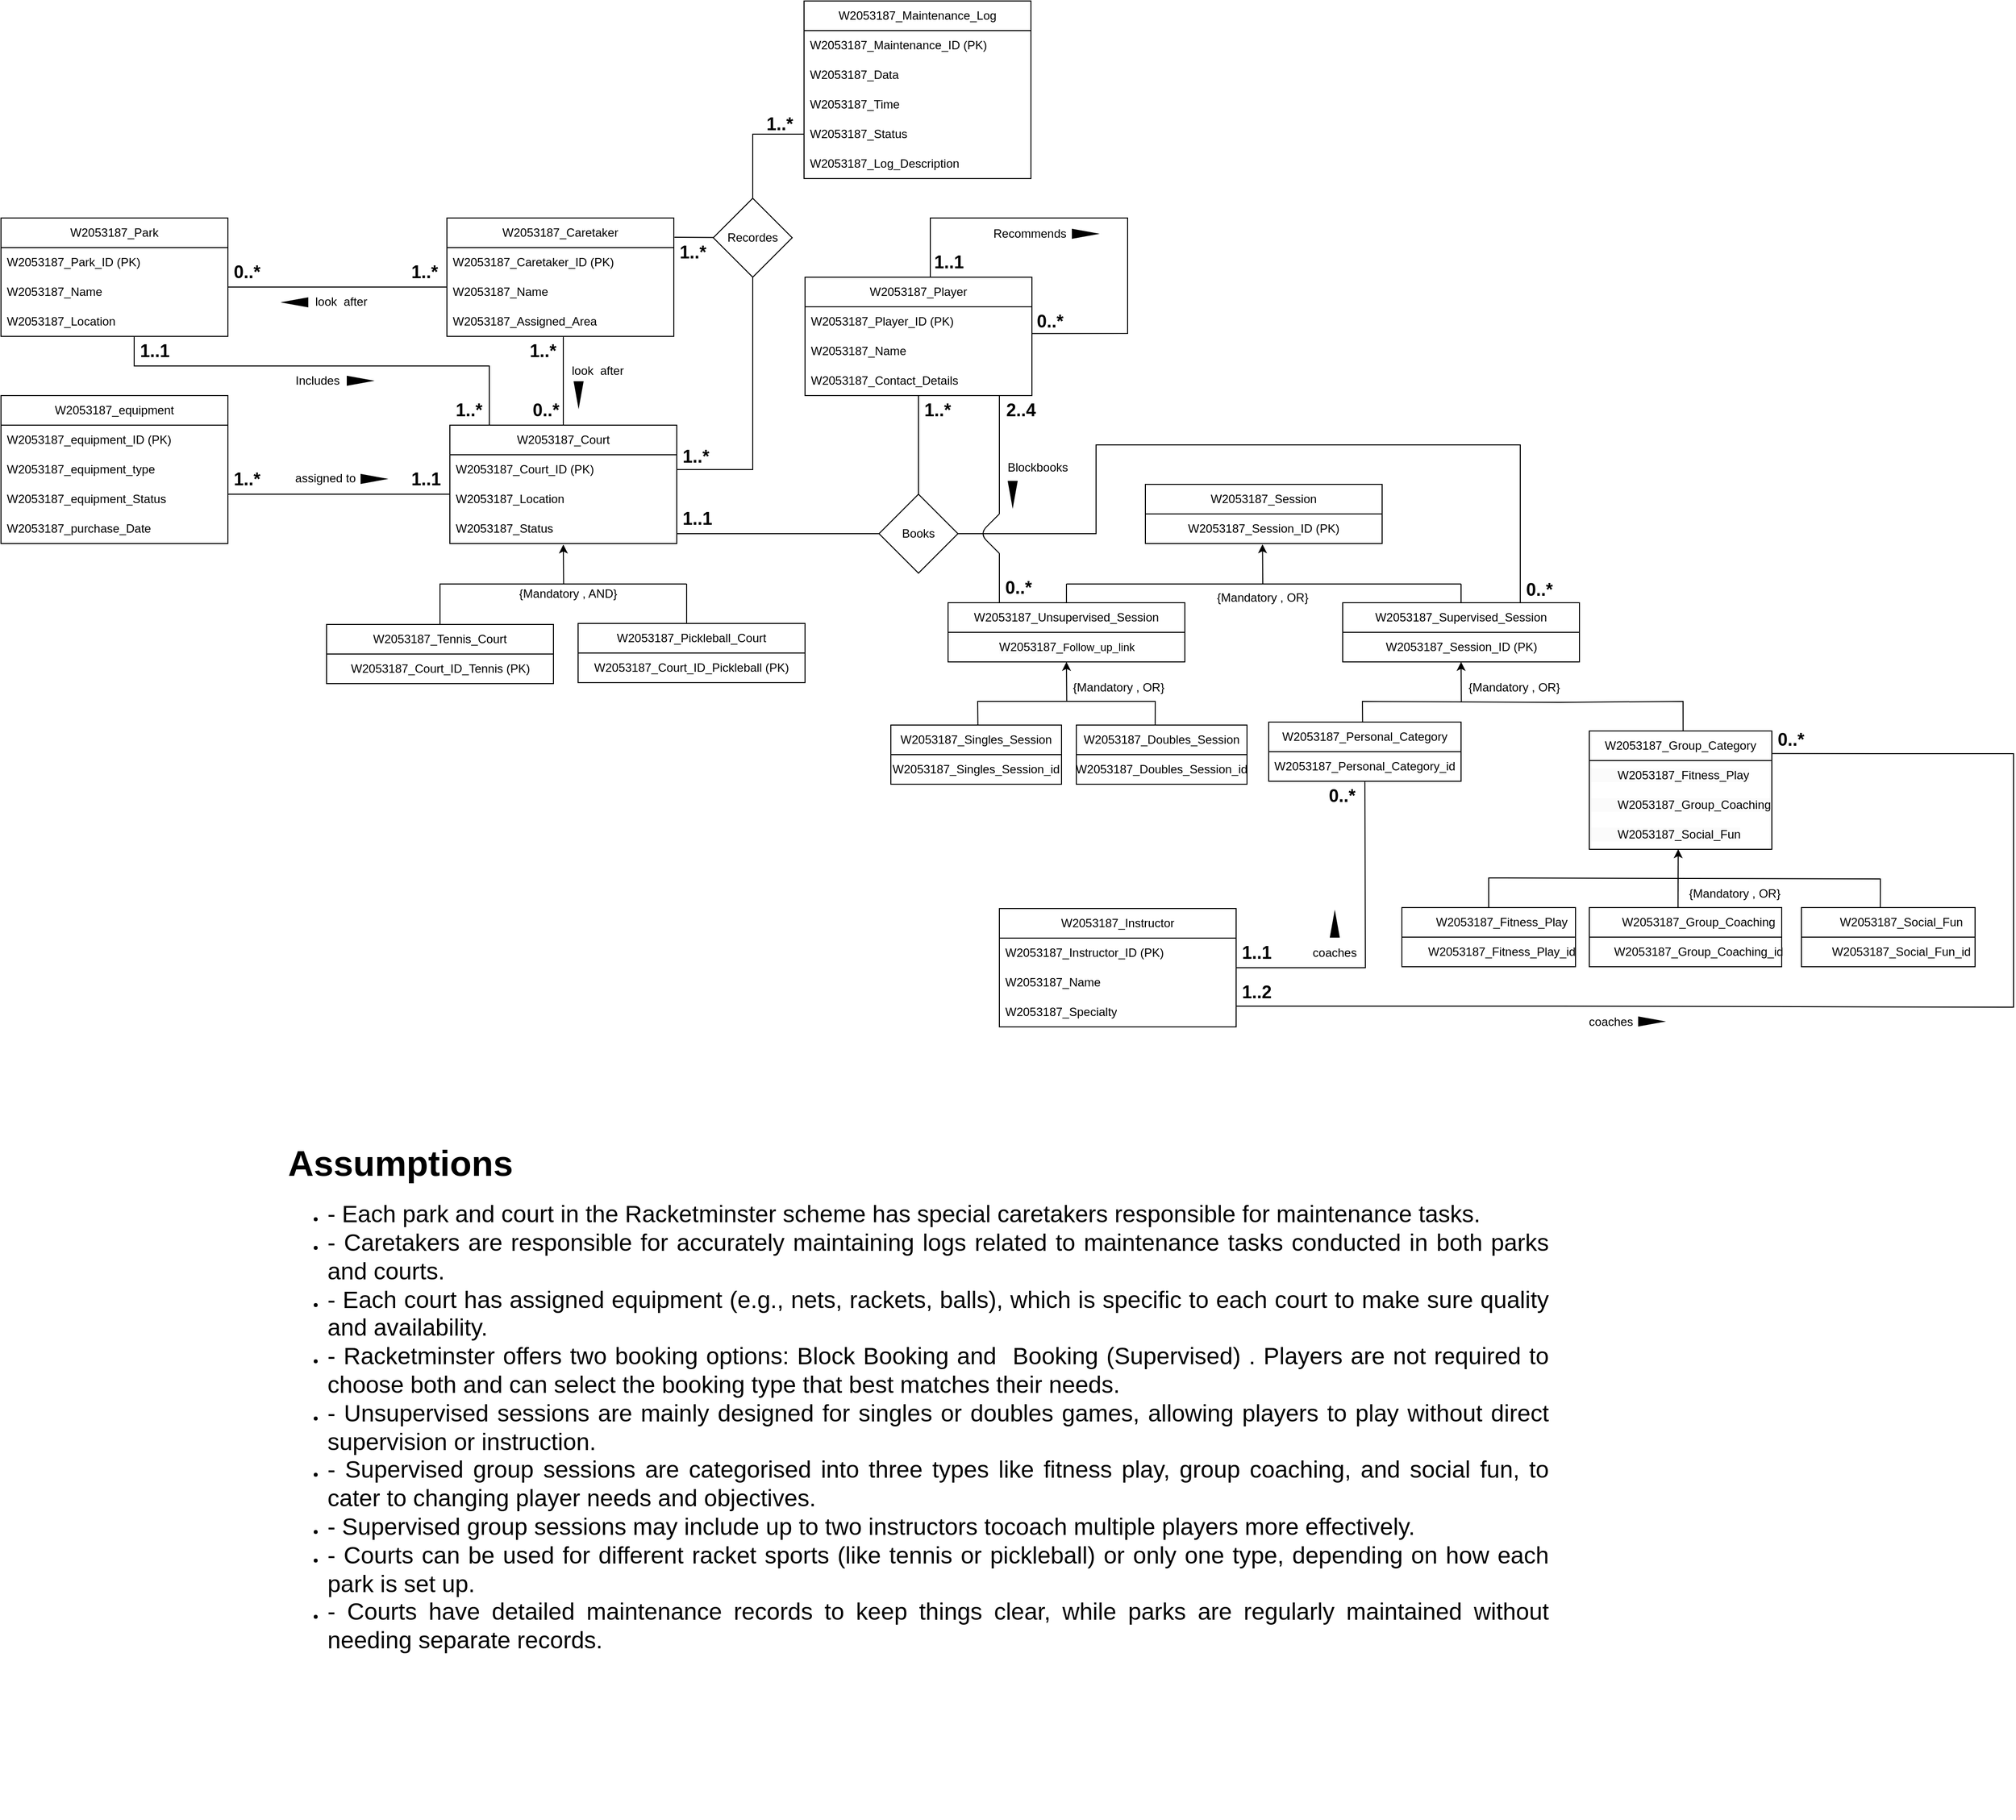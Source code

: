 <mxfile version="24.8.3">
  <diagram name="Page-1" id="_AqIk849A-7JuCAGYJIs">
    <mxGraphModel dx="1250" dy="1114" grid="1" gridSize="10" guides="1" tooltips="1" connect="1" arrows="1" fold="1" page="1" pageScale="1" pageWidth="850" pageHeight="1100" math="0" shadow="0">
      <root>
        <mxCell id="0" />
        <mxCell id="1" parent="0" />
        <mxCell id="FXMqaDl6zVYJmUiDCpna-1" value="W2053187_Session" style="swimlane;fontStyle=0;childLayout=stackLayout;horizontal=1;startSize=30;horizontalStack=0;resizeParent=1;resizeParentMax=0;resizeLast=0;collapsible=1;marginBottom=0;whiteSpace=wrap;html=1;" parent="1" vertex="1">
          <mxGeometry x="2265" y="610" width="240" height="60" as="geometry" />
        </mxCell>
        <mxCell id="FXMqaDl6zVYJmUiDCpna-2" value="W2053187_Session_ID (PK)" style="text;strokeColor=none;fillColor=none;align=center;verticalAlign=middle;spacingLeft=4;spacingRight=4;overflow=hidden;points=[[0,0.5],[1,0.5]];portConstraint=eastwest;rotatable=0;whiteSpace=wrap;html=1;" parent="FXMqaDl6zVYJmUiDCpna-1" vertex="1">
          <mxGeometry y="30" width="240" height="30" as="geometry" />
        </mxCell>
        <mxCell id="FXMqaDl6zVYJmUiDCpna-3" value="W2053187_Unsupervised_Session" style="swimlane;fontStyle=0;childLayout=stackLayout;horizontal=1;startSize=30;horizontalStack=0;resizeParent=1;resizeParentMax=0;resizeLast=0;collapsible=1;marginBottom=0;whiteSpace=wrap;html=1;" parent="1" vertex="1">
          <mxGeometry x="2065" y="730" width="240" height="60" as="geometry" />
        </mxCell>
        <mxCell id="FXMqaDl6zVYJmUiDCpna-4" value="&lt;span style=&quot;font-size: 12px; text-wrap-mode: wrap; background-color: rgb(251, 251, 251);&quot;&gt;W2053187_&lt;/span&gt;Follow_up_link" style="text;html=1;align=center;verticalAlign=middle;resizable=0;points=[];autosize=1;strokeColor=none;fillColor=none;fontFamily=Helvetica;fontSize=11;fontColor=default;labelBackgroundColor=default;" parent="FXMqaDl6zVYJmUiDCpna-3" vertex="1">
          <mxGeometry y="30" width="240" height="30" as="geometry" />
        </mxCell>
        <mxCell id="FXMqaDl6zVYJmUiDCpna-5" value="W2053187_Supervised_Session" style="swimlane;fontStyle=0;childLayout=stackLayout;horizontal=1;startSize=30;horizontalStack=0;resizeParent=1;resizeParentMax=0;resizeLast=0;collapsible=1;marginBottom=0;whiteSpace=wrap;html=1;" parent="1" vertex="1">
          <mxGeometry x="2465" y="730" width="240" height="60" as="geometry" />
        </mxCell>
        <mxCell id="FXMqaDl6zVYJmUiDCpna-6" value="&lt;span style=&quot;text-wrap-mode: wrap;&quot;&gt;W2053187_Session_ID (PK)&lt;/span&gt;" style="text;html=1;align=center;verticalAlign=middle;resizable=0;points=[];autosize=1;strokeColor=none;fillColor=none;" parent="FXMqaDl6zVYJmUiDCpna-5" vertex="1">
          <mxGeometry y="30" width="240" height="30" as="geometry" />
        </mxCell>
        <mxCell id="FXMqaDl6zVYJmUiDCpna-7" value="W2053187_Singles_Session" style="swimlane;fontStyle=0;childLayout=stackLayout;horizontal=1;startSize=30;horizontalStack=0;resizeParent=1;resizeParentMax=0;resizeLast=0;collapsible=1;marginBottom=0;whiteSpace=wrap;html=1;" parent="1" vertex="1">
          <mxGeometry x="2007" y="854" width="173" height="60" as="geometry" />
        </mxCell>
        <mxCell id="8P291sAO1VQeETlHJY7K-2" value="W2053187_Singles_Session_id" style="text;html=1;align=center;verticalAlign=middle;whiteSpace=wrap;rounded=0;" vertex="1" parent="FXMqaDl6zVYJmUiDCpna-7">
          <mxGeometry y="30" width="173" height="30" as="geometry" />
        </mxCell>
        <mxCell id="FXMqaDl6zVYJmUiDCpna-8" value="W2053187_Personal_Category" style="swimlane;fontStyle=0;childLayout=stackLayout;horizontal=1;startSize=30;horizontalStack=0;resizeParent=1;resizeParentMax=0;resizeLast=0;collapsible=1;marginBottom=0;whiteSpace=wrap;html=1;" parent="1" vertex="1">
          <mxGeometry x="2390" y="851" width="195" height="60" as="geometry" />
        </mxCell>
        <mxCell id="8P291sAO1VQeETlHJY7K-4" value="W2053187_Personal_Category_id" style="text;html=1;align=center;verticalAlign=middle;whiteSpace=wrap;rounded=0;" vertex="1" parent="FXMqaDl6zVYJmUiDCpna-8">
          <mxGeometry y="30" width="195" height="30" as="geometry" />
        </mxCell>
        <mxCell id="FXMqaDl6zVYJmUiDCpna-9" value="W2053187_Group_Category" style="swimlane;fontStyle=0;childLayout=stackLayout;horizontal=1;startSize=30;horizontalStack=0;resizeParent=1;resizeParentMax=0;resizeLast=0;collapsible=1;marginBottom=0;whiteSpace=wrap;html=1;" parent="1" vertex="1">
          <mxGeometry x="2715" y="860" width="185" height="120" as="geometry" />
        </mxCell>
        <mxCell id="FXMqaDl6zVYJmUiDCpna-10" value="&lt;span style=&quot;font-size: 12px; background-color: rgb(251, 251, 251);&quot;&gt;&lt;span style=&quot;white-space: pre;&quot;&gt;&#x9;&lt;/span&gt;W2053187_Fitness_Play&lt;/span&gt;" style="text;html=1;align=left;verticalAlign=middle;whiteSpace=wrap;rounded=0;fontFamily=Helvetica;fontSize=11;fontColor=default;labelBackgroundColor=default;" parent="FXMqaDl6zVYJmUiDCpna-9" vertex="1">
          <mxGeometry y="30" width="185" height="30" as="geometry" />
        </mxCell>
        <mxCell id="FXMqaDl6zVYJmUiDCpna-11" value="&lt;span style=&quot;font-size: 12px; background-color: rgb(251, 251, 251);&quot;&gt;&lt;span style=&quot;white-space: pre;&quot;&gt;&#x9;&lt;/span&gt;W2053187_Group_Coaching&lt;/span&gt;" style="text;html=1;align=left;verticalAlign=middle;whiteSpace=wrap;rounded=0;fontFamily=Helvetica;fontSize=11;fontColor=default;labelBackgroundColor=default;" parent="FXMqaDl6zVYJmUiDCpna-9" vertex="1">
          <mxGeometry y="60" width="185" height="30" as="geometry" />
        </mxCell>
        <mxCell id="FXMqaDl6zVYJmUiDCpna-12" value="&lt;span style=&quot;font-size: 12px; background-color: rgb(251, 251, 251);&quot;&gt;&lt;span style=&quot;white-space: pre;&quot;&gt;&#x9;&lt;/span&gt;W2053187_Social_Fun&lt;/span&gt;" style="text;html=1;align=left;verticalAlign=middle;whiteSpace=wrap;rounded=0;fontFamily=Helvetica;fontSize=11;fontColor=default;labelBackgroundColor=default;" parent="FXMqaDl6zVYJmUiDCpna-9" vertex="1">
          <mxGeometry y="90" width="185" height="30" as="geometry" />
        </mxCell>
        <mxCell id="FXMqaDl6zVYJmUiDCpna-13" value="" style="endArrow=classic;html=1;rounded=0;entryX=0.512;entryY=0.997;entryDx=0;entryDy=0;entryPerimeter=0;" parent="FXMqaDl6zVYJmUiDCpna-9" edge="1">
          <mxGeometry width="50" height="50" relative="1" as="geometry">
            <mxPoint x="90" y="150" as="sourcePoint" />
            <mxPoint x="90.112" y="119.91" as="targetPoint" />
          </mxGeometry>
        </mxCell>
        <mxCell id="FXMqaDl6zVYJmUiDCpna-14" value="" style="endArrow=classic;html=1;rounded=0;strokeColor=default;align=center;verticalAlign=middle;fontFamily=Helvetica;fontSize=11;fontColor=default;labelBackgroundColor=default;curved=1;entryX=0.503;entryY=1.025;entryDx=0;entryDy=0;entryPerimeter=0;" parent="1" edge="1">
          <mxGeometry width="50" height="50" relative="1" as="geometry">
            <mxPoint x="2384" y="711" as="sourcePoint" />
            <mxPoint x="2383.72" y="670.75" as="targetPoint" />
          </mxGeometry>
        </mxCell>
        <mxCell id="FXMqaDl6zVYJmUiDCpna-15" value="" style="endArrow=none;html=1;rounded=0;strokeColor=default;align=center;verticalAlign=middle;fontFamily=Helvetica;fontSize=11;fontColor=default;labelBackgroundColor=default;curved=1;" parent="1" edge="1">
          <mxGeometry width="50" height="50" relative="1" as="geometry">
            <mxPoint x="2585" y="711" as="sourcePoint" />
            <mxPoint x="2185" y="711" as="targetPoint" />
          </mxGeometry>
        </mxCell>
        <mxCell id="FXMqaDl6zVYJmUiDCpna-16" value="" style="endArrow=none;html=1;rounded=0;strokeColor=default;align=center;verticalAlign=middle;fontFamily=Helvetica;fontSize=11;fontColor=default;labelBackgroundColor=default;curved=1;exitX=0.5;exitY=0;exitDx=0;exitDy=0;" parent="1" source="FXMqaDl6zVYJmUiDCpna-3" edge="1">
          <mxGeometry width="50" height="50" relative="1" as="geometry">
            <mxPoint x="2175" y="711" as="sourcePoint" />
            <mxPoint x="2185" y="711" as="targetPoint" />
          </mxGeometry>
        </mxCell>
        <mxCell id="FXMqaDl6zVYJmUiDCpna-17" value="" style="endArrow=none;html=1;rounded=0;strokeColor=default;align=center;verticalAlign=middle;fontFamily=Helvetica;fontSize=11;fontColor=default;labelBackgroundColor=default;curved=1;exitX=0.5;exitY=0;exitDx=0;exitDy=0;" parent="1" edge="1">
          <mxGeometry width="50" height="50" relative="1" as="geometry">
            <mxPoint x="2585" y="730" as="sourcePoint" />
            <mxPoint x="2585" y="711" as="targetPoint" />
          </mxGeometry>
        </mxCell>
        <mxCell id="FXMqaDl6zVYJmUiDCpna-18" value="" style="endArrow=none;html=1;rounded=0;strokeColor=default;align=center;verticalAlign=middle;fontFamily=Helvetica;fontSize=11;fontColor=default;labelBackgroundColor=default;curved=0;entryX=0.51;entryY=-0.001;entryDx=0;entryDy=0;entryPerimeter=0;exitX=0.462;exitY=0.002;exitDx=0;exitDy=0;exitPerimeter=0;" parent="1" source="FXMqaDl6zVYJmUiDCpna-108" target="FXMqaDl6zVYJmUiDCpna-7" edge="1">
          <mxGeometry width="50" height="50" relative="1" as="geometry">
            <mxPoint x="2275" y="831" as="sourcePoint" />
            <mxPoint x="2095" y="850" as="targetPoint" />
            <Array as="points">
              <mxPoint x="2275" y="830" />
              <mxPoint x="2095" y="830" />
            </Array>
          </mxGeometry>
        </mxCell>
        <mxCell id="FXMqaDl6zVYJmUiDCpna-19" value="" style="endArrow=none;html=1;rounded=0;strokeColor=default;align=center;verticalAlign=middle;fontFamily=Helvetica;fontSize=11;fontColor=default;labelBackgroundColor=default;curved=0;exitX=0.514;exitY=0;exitDx=0;exitDy=0;exitPerimeter=0;" parent="1" source="FXMqaDl6zVYJmUiDCpna-9" edge="1">
          <mxGeometry width="50" height="50" relative="1" as="geometry">
            <mxPoint x="2830" y="831" as="sourcePoint" />
            <mxPoint x="2685" y="831" as="targetPoint" />
            <Array as="points">
              <mxPoint x="2810" y="830" />
            </Array>
          </mxGeometry>
        </mxCell>
        <mxCell id="FXMqaDl6zVYJmUiDCpna-20" value="" style="endArrow=none;html=1;rounded=0;strokeColor=default;align=center;verticalAlign=middle;fontFamily=Helvetica;fontSize=11;fontColor=default;labelBackgroundColor=default;curved=0;entryX=0.488;entryY=0.002;entryDx=0;entryDy=0;entryPerimeter=0;" parent="1" target="FXMqaDl6zVYJmUiDCpna-8" edge="1">
          <mxGeometry width="50" height="50" relative="1" as="geometry">
            <mxPoint x="2685" y="831" as="sourcePoint" />
            <mxPoint x="2485" y="850" as="targetPoint" />
            <Array as="points">
              <mxPoint x="2485" y="830" />
            </Array>
          </mxGeometry>
        </mxCell>
        <mxCell id="FXMqaDl6zVYJmUiDCpna-21" value="W2053187_Instructor" style="swimlane;fontStyle=0;childLayout=stackLayout;horizontal=1;startSize=30;horizontalStack=0;resizeParent=1;resizeParentMax=0;resizeLast=0;collapsible=1;marginBottom=0;whiteSpace=wrap;html=1;" parent="1" vertex="1">
          <mxGeometry x="2117" y="1040" width="240" height="120" as="geometry" />
        </mxCell>
        <mxCell id="FXMqaDl6zVYJmUiDCpna-22" value="W2053187_Instructor_ID (PK)" style="text;strokeColor=none;fillColor=none;align=left;verticalAlign=middle;spacingLeft=4;spacingRight=4;overflow=hidden;points=[[0,0.5],[1,0.5]];portConstraint=eastwest;rotatable=0;whiteSpace=wrap;html=1;" parent="FXMqaDl6zVYJmUiDCpna-21" vertex="1">
          <mxGeometry y="30" width="240" height="30" as="geometry" />
        </mxCell>
        <mxCell id="FXMqaDl6zVYJmUiDCpna-23" value="W2053187_Name" style="text;strokeColor=none;fillColor=none;align=left;verticalAlign=middle;spacingLeft=4;spacingRight=4;overflow=hidden;points=[[0,0.5],[1,0.5]];portConstraint=eastwest;rotatable=0;whiteSpace=wrap;html=1;" parent="FXMqaDl6zVYJmUiDCpna-21" vertex="1">
          <mxGeometry y="60" width="240" height="30" as="geometry" />
        </mxCell>
        <mxCell id="FXMqaDl6zVYJmUiDCpna-24" value="W2053187_Specialty" style="text;strokeColor=none;fillColor=none;align=left;verticalAlign=middle;spacingLeft=4;spacingRight=4;overflow=hidden;points=[[0,0.5],[1,0.5]];portConstraint=eastwest;rotatable=0;whiteSpace=wrap;html=1;" parent="FXMqaDl6zVYJmUiDCpna-21" vertex="1">
          <mxGeometry y="90" width="240" height="30" as="geometry" />
        </mxCell>
        <mxCell id="FXMqaDl6zVYJmUiDCpna-25" value="W2053187_Maintenance_Log" style="swimlane;fontStyle=0;childLayout=stackLayout;horizontal=1;startSize=30;horizontalStack=0;resizeParent=1;resizeParentMax=0;resizeLast=0;collapsible=1;marginBottom=0;whiteSpace=wrap;html=1;" parent="1" vertex="1">
          <mxGeometry x="1919" y="120" width="230" height="180" as="geometry" />
        </mxCell>
        <mxCell id="FXMqaDl6zVYJmUiDCpna-26" value="W2053187_&lt;span style=&quot;text-align: center;&quot;&gt;Maintenance&lt;/span&gt;_ID (PK)" style="text;strokeColor=none;fillColor=none;align=left;verticalAlign=middle;spacingLeft=4;spacingRight=4;overflow=hidden;points=[[0,0.5],[1,0.5]];portConstraint=eastwest;rotatable=0;whiteSpace=wrap;html=1;" parent="FXMqaDl6zVYJmUiDCpna-25" vertex="1">
          <mxGeometry y="30" width="230" height="30" as="geometry" />
        </mxCell>
        <mxCell id="FXMqaDl6zVYJmUiDCpna-27" value="W2053187_Data" style="text;strokeColor=none;fillColor=none;align=left;verticalAlign=middle;spacingLeft=4;spacingRight=4;overflow=hidden;points=[[0,0.5],[1,0.5]];portConstraint=eastwest;rotatable=0;whiteSpace=wrap;html=1;" parent="FXMqaDl6zVYJmUiDCpna-25" vertex="1">
          <mxGeometry y="60" width="230" height="30" as="geometry" />
        </mxCell>
        <mxCell id="FXMqaDl6zVYJmUiDCpna-28" value="W2053187_Time" style="text;strokeColor=none;fillColor=none;align=left;verticalAlign=middle;spacingLeft=4;spacingRight=4;overflow=hidden;points=[[0,0.5],[1,0.5]];portConstraint=eastwest;rotatable=0;whiteSpace=wrap;html=1;" parent="FXMqaDl6zVYJmUiDCpna-25" vertex="1">
          <mxGeometry y="90" width="230" height="30" as="geometry" />
        </mxCell>
        <mxCell id="FXMqaDl6zVYJmUiDCpna-29" value="W2053187_Status" style="text;strokeColor=none;fillColor=none;align=left;verticalAlign=middle;spacingLeft=4;spacingRight=4;overflow=hidden;points=[[0,0.5],[1,0.5]];portConstraint=eastwest;rotatable=0;whiteSpace=wrap;html=1;" parent="FXMqaDl6zVYJmUiDCpna-25" vertex="1">
          <mxGeometry y="120" width="230" height="30" as="geometry" />
        </mxCell>
        <mxCell id="FXMqaDl6zVYJmUiDCpna-30" value="W2053187_Log_Description" style="text;strokeColor=none;fillColor=none;align=left;verticalAlign=middle;spacingLeft=4;spacingRight=4;overflow=hidden;points=[[0,0.5],[1,0.5]];portConstraint=eastwest;rotatable=0;whiteSpace=wrap;html=1;" parent="FXMqaDl6zVYJmUiDCpna-25" vertex="1">
          <mxGeometry y="150" width="230" height="30" as="geometry" />
        </mxCell>
        <mxCell id="FXMqaDl6zVYJmUiDCpna-31" value="W2053187_Court" style="swimlane;fontStyle=0;childLayout=stackLayout;horizontal=1;startSize=30;horizontalStack=0;resizeParent=1;resizeParentMax=0;resizeLast=0;collapsible=1;marginBottom=0;whiteSpace=wrap;html=1;" parent="1" vertex="1">
          <mxGeometry x="1560" y="550" width="230" height="120" as="geometry" />
        </mxCell>
        <mxCell id="FXMqaDl6zVYJmUiDCpna-32" value="W2053187_Court_ID (PK)" style="text;strokeColor=none;fillColor=none;align=left;verticalAlign=middle;spacingLeft=4;spacingRight=4;overflow=hidden;points=[[0,0.5],[1,0.5]];portConstraint=eastwest;rotatable=0;whiteSpace=wrap;html=1;" parent="FXMqaDl6zVYJmUiDCpna-31" vertex="1">
          <mxGeometry y="30" width="230" height="30" as="geometry" />
        </mxCell>
        <mxCell id="FXMqaDl6zVYJmUiDCpna-33" value="W2053187_Location" style="text;strokeColor=none;fillColor=none;align=left;verticalAlign=middle;spacingLeft=4;spacingRight=4;overflow=hidden;points=[[0,0.5],[1,0.5]];portConstraint=eastwest;rotatable=0;whiteSpace=wrap;html=1;" parent="FXMqaDl6zVYJmUiDCpna-31" vertex="1">
          <mxGeometry y="60" width="230" height="30" as="geometry" />
        </mxCell>
        <mxCell id="FXMqaDl6zVYJmUiDCpna-34" value="W2053187_Status" style="text;strokeColor=none;fillColor=none;align=left;verticalAlign=middle;spacingLeft=4;spacingRight=4;overflow=hidden;points=[[0,0.5],[1,0.5]];portConstraint=eastwest;rotatable=0;whiteSpace=wrap;html=1;" parent="FXMqaDl6zVYJmUiDCpna-31" vertex="1">
          <mxGeometry y="90" width="230" height="30" as="geometry" />
        </mxCell>
        <mxCell id="FXMqaDl6zVYJmUiDCpna-35" value="W2053187_Player" style="swimlane;fontStyle=0;childLayout=stackLayout;horizontal=1;startSize=30;horizontalStack=0;resizeParent=1;resizeParentMax=0;resizeLast=0;collapsible=1;marginBottom=0;whiteSpace=wrap;html=1;" parent="1" vertex="1">
          <mxGeometry x="1920" y="400" width="230" height="120" as="geometry" />
        </mxCell>
        <mxCell id="FXMqaDl6zVYJmUiDCpna-36" value="&lt;div style=&quot;text-align: center;&quot;&gt;&lt;span style=&quot;background-color: initial;&quot;&gt;W2053187_Player&lt;/span&gt;&lt;span style=&quot;background-color: initial;&quot;&gt;_ID (PK)&lt;/span&gt;&lt;/div&gt;" style="text;strokeColor=none;fillColor=none;align=left;verticalAlign=middle;spacingLeft=4;spacingRight=4;overflow=hidden;points=[[0,0.5],[1,0.5]];portConstraint=eastwest;rotatable=0;whiteSpace=wrap;html=1;" parent="FXMqaDl6zVYJmUiDCpna-35" vertex="1">
          <mxGeometry y="30" width="230" height="30" as="geometry" />
        </mxCell>
        <mxCell id="FXMqaDl6zVYJmUiDCpna-37" value="W2053187_Name" style="text;strokeColor=none;fillColor=none;align=left;verticalAlign=middle;spacingLeft=4;spacingRight=4;overflow=hidden;points=[[0,0.5],[1,0.5]];portConstraint=eastwest;rotatable=0;whiteSpace=wrap;html=1;" parent="FXMqaDl6zVYJmUiDCpna-35" vertex="1">
          <mxGeometry y="60" width="230" height="30" as="geometry" />
        </mxCell>
        <mxCell id="FXMqaDl6zVYJmUiDCpna-38" value="W2053187_Contact_Details" style="text;strokeColor=none;fillColor=none;align=left;verticalAlign=middle;spacingLeft=4;spacingRight=4;overflow=hidden;points=[[0,0.5],[1,0.5]];portConstraint=eastwest;rotatable=0;whiteSpace=wrap;html=1;" parent="FXMqaDl6zVYJmUiDCpna-35" vertex="1">
          <mxGeometry y="90" width="230" height="30" as="geometry" />
        </mxCell>
        <mxCell id="FXMqaDl6zVYJmUiDCpna-39" value="W2053187_Park" style="swimlane;fontStyle=0;childLayout=stackLayout;horizontal=1;startSize=30;horizontalStack=0;resizeParent=1;resizeParentMax=0;resizeLast=0;collapsible=1;marginBottom=0;whiteSpace=wrap;html=1;" parent="1" vertex="1">
          <mxGeometry x="1105" y="340" width="230" height="120" as="geometry" />
        </mxCell>
        <mxCell id="FXMqaDl6zVYJmUiDCpna-40" value="&lt;div style=&quot;text-align: center;&quot;&gt;&lt;span style=&quot;background-color: initial;&quot;&gt;W2053187_Park&lt;/span&gt;&lt;span style=&quot;background-color: initial;&quot;&gt;_ID (PK)&lt;/span&gt;&lt;/div&gt;" style="text;strokeColor=none;fillColor=none;align=left;verticalAlign=middle;spacingLeft=4;spacingRight=4;overflow=hidden;points=[[0,0.5],[1,0.5]];portConstraint=eastwest;rotatable=0;whiteSpace=wrap;html=1;" parent="FXMqaDl6zVYJmUiDCpna-39" vertex="1">
          <mxGeometry y="30" width="230" height="30" as="geometry" />
        </mxCell>
        <mxCell id="FXMqaDl6zVYJmUiDCpna-124" value="" style="endArrow=none;html=1;rounded=0;entryX=0.174;entryY=0;entryDx=0;entryDy=0;entryPerimeter=0;" parent="FXMqaDl6zVYJmUiDCpna-39" target="FXMqaDl6zVYJmUiDCpna-31" edge="1">
          <mxGeometry width="50" height="50" relative="1" as="geometry">
            <mxPoint x="135" y="120" as="sourcePoint" />
            <mxPoint x="185" y="70" as="targetPoint" />
            <Array as="points">
              <mxPoint x="135" y="150" />
              <mxPoint x="495" y="150" />
            </Array>
          </mxGeometry>
        </mxCell>
        <mxCell id="FXMqaDl6zVYJmUiDCpna-41" value="W2053187_Name" style="text;strokeColor=none;fillColor=none;align=left;verticalAlign=middle;spacingLeft=4;spacingRight=4;overflow=hidden;points=[[0,0.5],[1,0.5]];portConstraint=eastwest;rotatable=0;whiteSpace=wrap;html=1;" parent="FXMqaDl6zVYJmUiDCpna-39" vertex="1">
          <mxGeometry y="60" width="230" height="30" as="geometry" />
        </mxCell>
        <mxCell id="FXMqaDl6zVYJmUiDCpna-42" value="W2053187_Location" style="text;strokeColor=none;fillColor=none;align=left;verticalAlign=middle;spacingLeft=4;spacingRight=4;overflow=hidden;points=[[0,0.5],[1,0.5]];portConstraint=eastwest;rotatable=0;whiteSpace=wrap;html=1;" parent="FXMqaDl6zVYJmUiDCpna-39" vertex="1">
          <mxGeometry y="90" width="230" height="30" as="geometry" />
        </mxCell>
        <mxCell id="FXMqaDl6zVYJmUiDCpna-43" value="W2053187_Caretaker" style="swimlane;fontStyle=0;childLayout=stackLayout;horizontal=1;startSize=30;horizontalStack=0;resizeParent=1;resizeParentMax=0;resizeLast=0;collapsible=1;marginBottom=0;whiteSpace=wrap;html=1;" parent="1" vertex="1">
          <mxGeometry x="1557" y="340" width="230" height="120" as="geometry" />
        </mxCell>
        <mxCell id="FXMqaDl6zVYJmUiDCpna-44" value="&lt;div style=&quot;text-align: center;&quot;&gt;&lt;span style=&quot;background-color: initial;&quot;&gt;W2053187_Caretaker&lt;/span&gt;&lt;span style=&quot;background-color: initial;&quot;&gt;_ID (PK)&lt;/span&gt;&lt;/div&gt;" style="text;strokeColor=none;fillColor=none;align=left;verticalAlign=middle;spacingLeft=4;spacingRight=4;overflow=hidden;points=[[0,0.5],[1,0.5]];portConstraint=eastwest;rotatable=0;whiteSpace=wrap;html=1;" parent="FXMqaDl6zVYJmUiDCpna-43" vertex="1">
          <mxGeometry y="30" width="230" height="30" as="geometry" />
        </mxCell>
        <mxCell id="FXMqaDl6zVYJmUiDCpna-45" value="W2053187_Name" style="text;strokeColor=none;fillColor=none;align=left;verticalAlign=middle;spacingLeft=4;spacingRight=4;overflow=hidden;points=[[0,0.5],[1,0.5]];portConstraint=eastwest;rotatable=0;whiteSpace=wrap;html=1;" parent="FXMqaDl6zVYJmUiDCpna-43" vertex="1">
          <mxGeometry y="60" width="230" height="30" as="geometry" />
        </mxCell>
        <mxCell id="FXMqaDl6zVYJmUiDCpna-46" value="W2053187_Assigned_Area" style="text;strokeColor=none;fillColor=none;align=left;verticalAlign=middle;spacingLeft=4;spacingRight=4;overflow=hidden;points=[[0,0.5],[1,0.5]];portConstraint=eastwest;rotatable=0;whiteSpace=wrap;html=1;" parent="FXMqaDl6zVYJmUiDCpna-43" vertex="1">
          <mxGeometry y="90" width="230" height="30" as="geometry" />
        </mxCell>
        <mxCell id="FXMqaDl6zVYJmUiDCpna-47" value="W2053187_Tennis_Court" style="swimlane;fontStyle=0;childLayout=stackLayout;horizontal=1;startSize=30;horizontalStack=0;resizeParent=1;resizeParentMax=0;resizeLast=0;collapsible=1;marginBottom=0;whiteSpace=wrap;html=1;" parent="1" vertex="1">
          <mxGeometry x="1435" y="752" width="230" height="60" as="geometry" />
        </mxCell>
        <mxCell id="FXMqaDl6zVYJmUiDCpna-119" value="&lt;span style=&quot;text-align: left; text-wrap-mode: wrap;&quot;&gt;W2053187_Court_ID_Tennis (PK)&lt;/span&gt;" style="text;html=1;align=center;verticalAlign=middle;resizable=0;points=[];autosize=1;strokeColor=none;fillColor=none;" parent="FXMqaDl6zVYJmUiDCpna-47" vertex="1">
          <mxGeometry y="30" width="230" height="30" as="geometry" />
        </mxCell>
        <mxCell id="FXMqaDl6zVYJmUiDCpna-48" value="W2053187_Pickleball_Court" style="swimlane;fontStyle=0;childLayout=stackLayout;horizontal=1;startSize=30;horizontalStack=0;resizeParent=1;resizeParentMax=0;resizeLast=0;collapsible=1;marginBottom=0;whiteSpace=wrap;html=1;" parent="1" vertex="1">
          <mxGeometry x="1690" y="751" width="230" height="60" as="geometry" />
        </mxCell>
        <mxCell id="FXMqaDl6zVYJmUiDCpna-121" value="&lt;span style=&quot;text-align: left;&quot;&gt;W2053187_Court_ID_&lt;/span&gt;Pickleball&lt;span style=&quot;text-align: left;&quot;&gt;&amp;nbsp;(PK)&lt;/span&gt;" style="text;html=1;align=center;verticalAlign=middle;whiteSpace=wrap;rounded=0;" parent="FXMqaDl6zVYJmUiDCpna-48" vertex="1">
          <mxGeometry y="30" width="230" height="30" as="geometry" />
        </mxCell>
        <mxCell id="FXMqaDl6zVYJmUiDCpna-49" value="" style="endArrow=classic;html=1;rounded=0;strokeColor=default;align=center;verticalAlign=middle;fontFamily=Helvetica;fontSize=11;fontColor=default;labelBackgroundColor=default;curved=1;entryX=0.503;entryY=1.025;entryDx=0;entryDy=0;entryPerimeter=0;" parent="1" edge="1">
          <mxGeometry width="50" height="50" relative="1" as="geometry">
            <mxPoint x="1675.28" y="711.25" as="sourcePoint" />
            <mxPoint x="1675" y="671" as="targetPoint" />
          </mxGeometry>
        </mxCell>
        <mxCell id="FXMqaDl6zVYJmUiDCpna-50" value="" style="endArrow=none;html=1;rounded=0;strokeColor=default;align=center;verticalAlign=middle;fontFamily=Helvetica;fontSize=11;fontColor=default;labelBackgroundColor=default;curved=1;entryX=0.5;entryY=1;entryDx=0;entryDy=0;" parent="1" edge="1">
          <mxGeometry width="50" height="50" relative="1" as="geometry">
            <mxPoint x="1550" y="751.5" as="sourcePoint" />
            <mxPoint x="1550" y="710.5" as="targetPoint" />
          </mxGeometry>
        </mxCell>
        <mxCell id="FXMqaDl6zVYJmUiDCpna-51" value="" style="endArrow=none;html=1;rounded=0;strokeColor=default;align=center;verticalAlign=middle;fontFamily=Helvetica;fontSize=11;fontColor=default;labelBackgroundColor=default;curved=1;" parent="1" edge="1">
          <mxGeometry width="50" height="50" relative="1" as="geometry">
            <mxPoint x="1800" y="751" as="sourcePoint" />
            <mxPoint x="1800" y="711" as="targetPoint" />
          </mxGeometry>
        </mxCell>
        <mxCell id="FXMqaDl6zVYJmUiDCpna-52" value="" style="endArrow=none;html=1;rounded=0;strokeColor=default;align=center;verticalAlign=middle;fontFamily=Helvetica;fontSize=11;fontColor=default;labelBackgroundColor=default;curved=1;" parent="1" edge="1">
          <mxGeometry width="50" height="50" relative="1" as="geometry">
            <mxPoint x="1800" y="711" as="sourcePoint" />
            <mxPoint x="1550" y="711" as="targetPoint" />
          </mxGeometry>
        </mxCell>
        <mxCell id="FXMqaDl6zVYJmUiDCpna-53" value="" style="endArrow=none;html=1;rounded=0;" parent="1" edge="1">
          <mxGeometry width="50" height="50" relative="1" as="geometry">
            <mxPoint x="1335" y="410" as="sourcePoint" />
            <mxPoint x="1557" y="410" as="targetPoint" />
            <Array as="points">
              <mxPoint x="1375" y="410" />
            </Array>
          </mxGeometry>
        </mxCell>
        <mxCell id="FXMqaDl6zVYJmUiDCpna-54" value="" style="endArrow=none;html=1;rounded=0;entryX=0.513;entryY=1.007;entryDx=0;entryDy=0;exitX=0.5;exitY=0;exitDx=0;exitDy=0;entryPerimeter=0;" parent="1" source="FXMqaDl6zVYJmUiDCpna-31" target="FXMqaDl6zVYJmUiDCpna-46" edge="1">
          <mxGeometry width="50" height="50" relative="1" as="geometry">
            <mxPoint x="1385" y="560" as="sourcePoint" />
            <mxPoint x="1567" y="425" as="targetPoint" />
          </mxGeometry>
        </mxCell>
        <mxCell id="FXMqaDl6zVYJmUiDCpna-55" value="" style="endArrow=none;html=1;rounded=0;exitX=1;exitY=0.5;exitDx=0;exitDy=0;entryX=0.75;entryY=0;entryDx=0;entryDy=0;" parent="1" target="FXMqaDl6zVYJmUiDCpna-5" edge="1">
          <mxGeometry width="50" height="50" relative="1" as="geometry">
            <mxPoint x="1790" y="660" as="sourcePoint" />
            <mxPoint x="2395" y="570" as="targetPoint" />
            <Array as="points">
              <mxPoint x="2215" y="660" />
              <mxPoint x="2215" y="570" />
              <mxPoint x="2645" y="570" />
            </Array>
          </mxGeometry>
        </mxCell>
        <mxCell id="FXMqaDl6zVYJmUiDCpna-56" value="" style="endArrow=none;html=1;rounded=0;" parent="1" edge="1">
          <mxGeometry width="50" height="50" relative="1" as="geometry">
            <mxPoint x="2035" y="660" as="sourcePoint" />
            <mxPoint x="2035" y="520" as="targetPoint" />
          </mxGeometry>
        </mxCell>
        <mxCell id="FXMqaDl6zVYJmUiDCpna-57" value="" style="endArrow=none;html=1;rounded=0;entryX=0;entryY=0.5;entryDx=0;entryDy=0;exitX=1;exitY=0.5;exitDx=0;exitDy=0;" parent="1" source="FXMqaDl6zVYJmUiDCpna-32" target="FXMqaDl6zVYJmUiDCpna-29" edge="1">
          <mxGeometry width="50" height="50" relative="1" as="geometry">
            <mxPoint x="1867" y="579" as="sourcePoint" />
            <mxPoint x="1867" y="260" as="targetPoint" />
            <Array as="points">
              <mxPoint x="1867" y="595" />
              <mxPoint x="1867" y="255" />
            </Array>
          </mxGeometry>
        </mxCell>
        <mxCell id="FXMqaDl6zVYJmUiDCpna-58" value="" style="endArrow=none;html=1;rounded=0;exitX=1.003;exitY=0.162;exitDx=0;exitDy=0;exitPerimeter=0;" parent="1" source="FXMqaDl6zVYJmUiDCpna-43" target="FXMqaDl6zVYJmUiDCpna-65" edge="1">
          <mxGeometry width="50" height="50" relative="1" as="geometry">
            <mxPoint x="1787.62" y="408.52" as="sourcePoint" />
            <mxPoint x="1859" y="450" as="targetPoint" />
          </mxGeometry>
        </mxCell>
        <mxCell id="FXMqaDl6zVYJmUiDCpna-59" value="" style="endArrow=none;html=1;rounded=0;entryX=0.5;entryY=1;entryDx=0;entryDy=0;" parent="1" edge="1">
          <mxGeometry width="50" height="50" relative="1" as="geometry">
            <mxPoint x="2357" y="1100" as="sourcePoint" />
            <mxPoint x="2487.5" y="911" as="targetPoint" />
            <Array as="points">
              <mxPoint x="2488" y="1100" />
            </Array>
          </mxGeometry>
        </mxCell>
        <mxCell id="FXMqaDl6zVYJmUiDCpna-60" value="" style="endArrow=none;html=1;rounded=0;entryX=1.003;entryY=0.191;entryDx=0;entryDy=0;entryPerimeter=0;" parent="1" target="FXMqaDl6zVYJmUiDCpna-9" edge="1">
          <mxGeometry width="50" height="50" relative="1" as="geometry">
            <mxPoint x="2357" y="1139" as="sourcePoint" />
            <mxPoint x="2985" y="880" as="targetPoint" />
            <Array as="points">
              <mxPoint x="2682" y="1139" />
              <mxPoint x="3145" y="1140" />
              <mxPoint x="3145" y="883" />
            </Array>
          </mxGeometry>
        </mxCell>
        <mxCell id="FXMqaDl6zVYJmUiDCpna-61" value="" style="endArrow=none;html=1;rounded=0;" parent="1" edge="1">
          <mxGeometry width="50" height="50" relative="1" as="geometry">
            <mxPoint x="2117" y="640" as="sourcePoint" />
            <mxPoint x="2117" y="520" as="targetPoint" />
          </mxGeometry>
        </mxCell>
        <mxCell id="FXMqaDl6zVYJmUiDCpna-62" value="" style="endArrow=none;html=1;rounded=1;curved=0;" parent="1" edge="1">
          <mxGeometry width="50" height="50" relative="1" as="geometry">
            <mxPoint x="2117" y="680" as="sourcePoint" />
            <mxPoint x="2117" y="640" as="targetPoint" />
            <Array as="points">
              <mxPoint x="2097" y="660" />
            </Array>
          </mxGeometry>
        </mxCell>
        <mxCell id="FXMqaDl6zVYJmUiDCpna-63" value="" style="endArrow=none;html=1;rounded=0;" parent="1" edge="1">
          <mxGeometry width="50" height="50" relative="1" as="geometry">
            <mxPoint x="2117" y="730" as="sourcePoint" />
            <mxPoint x="2117" y="680" as="targetPoint" />
          </mxGeometry>
        </mxCell>
        <mxCell id="FXMqaDl6zVYJmUiDCpna-64" value="" style="endArrow=none;html=1;rounded=0;entryX=1;entryY=0.905;entryDx=0;entryDy=0;entryPerimeter=0;" parent="1" target="FXMqaDl6zVYJmUiDCpna-36" edge="1">
          <mxGeometry width="50" height="50" relative="1" as="geometry">
            <mxPoint x="2047" y="400" as="sourcePoint" />
            <mxPoint x="2217" y="440" as="targetPoint" />
            <Array as="points">
              <mxPoint x="2047" y="340" />
              <mxPoint x="2247" y="340" />
              <mxPoint x="2247" y="457" />
            </Array>
          </mxGeometry>
        </mxCell>
        <mxCell id="FXMqaDl6zVYJmUiDCpna-65" value="Recordes" style="rhombus;whiteSpace=wrap;html=1;" parent="1" vertex="1">
          <mxGeometry x="1827" y="320" width="80" height="80" as="geometry" />
        </mxCell>
        <mxCell id="FXMqaDl6zVYJmUiDCpna-66" value="Books" style="rhombus;whiteSpace=wrap;html=1;" parent="1" vertex="1">
          <mxGeometry x="1995" y="620" width="80" height="80" as="geometry" />
        </mxCell>
        <mxCell id="FXMqaDl6zVYJmUiDCpna-67" value="look&amp;nbsp; after" style="text;html=1;align=center;verticalAlign=middle;whiteSpace=wrap;rounded=0;" parent="1" vertex="1">
          <mxGeometry x="1415" y="410" width="70" height="30" as="geometry" />
        </mxCell>
        <mxCell id="FXMqaDl6zVYJmUiDCpna-68" value="look&amp;nbsp; after" style="text;html=1;align=center;verticalAlign=middle;whiteSpace=wrap;rounded=0;" parent="1" vertex="1">
          <mxGeometry x="1675" y="480" width="70" height="30" as="geometry" />
        </mxCell>
        <mxCell id="FXMqaDl6zVYJmUiDCpna-69" value="Recommends" style="text;strokeColor=none;fillColor=none;align=left;verticalAlign=middle;spacingLeft=4;spacingRight=4;overflow=hidden;points=[[0,0.5],[1,0.5]];portConstraint=eastwest;rotatable=0;whiteSpace=wrap;html=1;" parent="1" vertex="1">
          <mxGeometry x="2105" y="341" width="84" height="30" as="geometry" />
        </mxCell>
        <mxCell id="FXMqaDl6zVYJmUiDCpna-70" value="Blockbooks" style="text;html=1;align=center;verticalAlign=middle;whiteSpace=wrap;rounded=0;" parent="1" vertex="1">
          <mxGeometry x="2121" y="578" width="70" height="30" as="geometry" />
        </mxCell>
        <mxCell id="FXMqaDl6zVYJmUiDCpna-71" value="coaches" style="text;html=1;align=center;verticalAlign=middle;whiteSpace=wrap;rounded=0;" parent="1" vertex="1">
          <mxGeometry x="2425" y="1070" width="64" height="30" as="geometry" />
        </mxCell>
        <mxCell id="FXMqaDl6zVYJmUiDCpna-72" value="coaches" style="text;html=1;align=center;verticalAlign=middle;whiteSpace=wrap;rounded=0;" parent="1" vertex="1">
          <mxGeometry x="2705" y="1140" width="64" height="30" as="geometry" />
        </mxCell>
        <mxCell id="FXMqaDl6zVYJmUiDCpna-73" value="{Mandatory , AND}" style="text;html=1;align=center;verticalAlign=middle;whiteSpace=wrap;rounded=0;" parent="1" vertex="1">
          <mxGeometry x="1625" y="706" width="110" height="30" as="geometry" />
        </mxCell>
        <mxCell id="FXMqaDl6zVYJmUiDCpna-74" value="{Mandatory , OR}" style="text;html=1;align=center;verticalAlign=middle;whiteSpace=wrap;rounded=0;" parent="1" vertex="1">
          <mxGeometry x="2329" y="710" width="110" height="30" as="geometry" />
        </mxCell>
        <mxCell id="FXMqaDl6zVYJmUiDCpna-75" value="{Mandatory , OR}" style="text;html=1;align=center;verticalAlign=middle;whiteSpace=wrap;rounded=0;" parent="1" vertex="1">
          <mxGeometry x="2584" y="801" width="110" height="30" as="geometry" />
        </mxCell>
        <mxCell id="FXMqaDl6zVYJmUiDCpna-76" value="{Mandatory , OR}" style="text;html=1;align=center;verticalAlign=middle;whiteSpace=wrap;rounded=0;" parent="1" vertex="1">
          <mxGeometry x="2183" y="801" width="110" height="30" as="geometry" />
        </mxCell>
        <mxCell id="FXMqaDl6zVYJmUiDCpna-77" value="" style="triangle;whiteSpace=wrap;html=1;rotation=90;fillColor=#000000;" parent="1" vertex="1">
          <mxGeometry x="1678" y="514" width="25" height="9" as="geometry" />
        </mxCell>
        <mxCell id="FXMqaDl6zVYJmUiDCpna-78" value="" style="triangle;whiteSpace=wrap;html=1;rotation=90;fillColor=#000000;" parent="1" vertex="1">
          <mxGeometry x="2118" y="615" width="25" height="9" as="geometry" />
        </mxCell>
        <mxCell id="FXMqaDl6zVYJmUiDCpna-79" value="" style="triangle;whiteSpace=wrap;html=1;rotation=-90;fillColor=#000000;" parent="1" vertex="1">
          <mxGeometry x="2444.5" y="1052" width="25" height="9" as="geometry" />
        </mxCell>
        <mxCell id="FXMqaDl6zVYJmUiDCpna-80" value="" style="triangle;whiteSpace=wrap;html=1;rotation=0;fillColor=#000000;" parent="1" vertex="1">
          <mxGeometry x="2765" y="1150" width="25" height="9" as="geometry" />
        </mxCell>
        <mxCell id="FXMqaDl6zVYJmUiDCpna-81" value="" style="triangle;whiteSpace=wrap;html=1;rotation=-180;fillColor=#000000;" parent="1" vertex="1">
          <mxGeometry x="1391" y="421" width="25" height="9" as="geometry" />
        </mxCell>
        <mxCell id="FXMqaDl6zVYJmUiDCpna-82" value="&lt;b&gt;&lt;font style=&quot;font-size: 18px;&quot;&gt;1..*&lt;/font&gt;&lt;/b&gt;" style="text;strokeColor=none;fillColor=none;align=left;verticalAlign=middle;spacingLeft=4;spacingRight=4;overflow=hidden;points=[[0,0.5],[1,0.5]];portConstraint=eastwest;rotatable=0;whiteSpace=wrap;html=1;" parent="1" vertex="1">
          <mxGeometry x="1515" y="380" width="50" height="30" as="geometry" />
        </mxCell>
        <mxCell id="FXMqaDl6zVYJmUiDCpna-83" value="&lt;b&gt;&lt;font style=&quot;font-size: 18px;&quot;&gt;0..*&lt;/font&gt;&lt;/b&gt;" style="text;strokeColor=none;fillColor=none;align=left;verticalAlign=middle;spacingLeft=4;spacingRight=4;overflow=hidden;points=[[0,0.5],[1,0.5]];portConstraint=eastwest;rotatable=0;whiteSpace=wrap;html=1;" parent="1" vertex="1">
          <mxGeometry x="1335" y="380" width="50" height="30" as="geometry" />
        </mxCell>
        <mxCell id="FXMqaDl6zVYJmUiDCpna-84" value="&lt;b&gt;&lt;font style=&quot;font-size: 18px;&quot;&gt;1..*&lt;/font&gt;&lt;/b&gt;" style="text;strokeColor=none;fillColor=none;align=left;verticalAlign=middle;spacingLeft=4;spacingRight=4;overflow=hidden;points=[[0,0.5],[1,0.5]];portConstraint=eastwest;rotatable=0;whiteSpace=wrap;html=1;" parent="1" vertex="1">
          <mxGeometry x="1635" y="460" width="50" height="30" as="geometry" />
        </mxCell>
        <mxCell id="FXMqaDl6zVYJmUiDCpna-85" value="&lt;b&gt;&lt;font style=&quot;font-size: 18px;&quot;&gt;0..*&lt;/font&gt;&lt;/b&gt;" style="text;strokeColor=none;fillColor=none;align=left;verticalAlign=middle;spacingLeft=4;spacingRight=4;overflow=hidden;points=[[0,0.5],[1,0.5]];portConstraint=eastwest;rotatable=0;whiteSpace=wrap;html=1;" parent="1" vertex="1">
          <mxGeometry x="1638" y="520" width="50" height="30" as="geometry" />
        </mxCell>
        <mxCell id="FXMqaDl6zVYJmUiDCpna-86" value="&lt;b&gt;&lt;font style=&quot;font-size: 18px;&quot;&gt;1..*&lt;/font&gt;&lt;/b&gt;" style="text;strokeColor=none;fillColor=none;align=left;verticalAlign=middle;spacingLeft=4;spacingRight=4;overflow=hidden;points=[[0,0.5],[1,0.5]];portConstraint=eastwest;rotatable=0;whiteSpace=wrap;html=1;" parent="1" vertex="1">
          <mxGeometry x="1790" y="567" width="50" height="30" as="geometry" />
        </mxCell>
        <mxCell id="FXMqaDl6zVYJmUiDCpna-87" value="&lt;b&gt;&lt;font style=&quot;font-size: 18px;&quot;&gt;1..*&lt;/font&gt;&lt;/b&gt;" style="text;strokeColor=none;fillColor=none;align=left;verticalAlign=middle;spacingLeft=4;spacingRight=4;overflow=hidden;points=[[0,0.5],[1,0.5]];portConstraint=eastwest;rotatable=0;whiteSpace=wrap;html=1;" parent="1" vertex="1">
          <mxGeometry x="1787" y="360" width="50" height="30" as="geometry" />
        </mxCell>
        <mxCell id="FXMqaDl6zVYJmUiDCpna-88" value="&lt;b&gt;&lt;font style=&quot;font-size: 18px;&quot;&gt;1..*&lt;/font&gt;&lt;/b&gt;" style="text;strokeColor=none;fillColor=none;align=left;verticalAlign=middle;spacingLeft=4;spacingRight=4;overflow=hidden;points=[[0,0.5],[1,0.5]];portConstraint=eastwest;rotatable=0;whiteSpace=wrap;html=1;" parent="1" vertex="1">
          <mxGeometry x="1875" y="230" width="50" height="30" as="geometry" />
        </mxCell>
        <mxCell id="FXMqaDl6zVYJmUiDCpna-89" value="&lt;b&gt;&lt;font style=&quot;font-size: 18px;&quot;&gt;0..*&lt;/font&gt;&lt;/b&gt;" style="text;strokeColor=none;fillColor=none;align=left;verticalAlign=middle;spacingLeft=4;spacingRight=4;overflow=hidden;points=[[0,0.5],[1,0.5]];portConstraint=eastwest;rotatable=0;whiteSpace=wrap;html=1;" parent="1" vertex="1">
          <mxGeometry x="2149" y="429.5" width="50" height="30" as="geometry" />
        </mxCell>
        <mxCell id="FXMqaDl6zVYJmUiDCpna-90" value="&lt;b&gt;&lt;font style=&quot;font-size: 18px;&quot;&gt;1..1&lt;/font&gt;&lt;/b&gt;" style="text;strokeColor=none;fillColor=none;align=left;verticalAlign=middle;spacingLeft=4;spacingRight=4;overflow=hidden;points=[[0,0.5],[1,0.5]];portConstraint=eastwest;rotatable=0;whiteSpace=wrap;html=1;" parent="1" vertex="1">
          <mxGeometry x="2045" y="370" width="50" height="30" as="geometry" />
        </mxCell>
        <mxCell id="FXMqaDl6zVYJmUiDCpna-91" value="&lt;b&gt;&lt;font style=&quot;font-size: 18px;&quot;&gt;0..*&lt;/font&gt;&lt;/b&gt;" style="text;strokeColor=none;fillColor=none;align=left;verticalAlign=middle;spacingLeft=4;spacingRight=4;overflow=hidden;points=[[0,0.5],[1,0.5]];portConstraint=eastwest;rotatable=0;whiteSpace=wrap;html=1;" parent="1" vertex="1">
          <mxGeometry x="2117" y="700" width="50" height="30" as="geometry" />
        </mxCell>
        <mxCell id="FXMqaDl6zVYJmUiDCpna-92" value="&lt;b&gt;&lt;font style=&quot;font-size: 18px;&quot;&gt;2..4&lt;/font&gt;&lt;/b&gt;" style="text;strokeColor=none;fillColor=none;align=left;verticalAlign=middle;spacingLeft=4;spacingRight=4;overflow=hidden;points=[[0,0.5],[1,0.5]];portConstraint=eastwest;rotatable=0;whiteSpace=wrap;html=1;" parent="1" vertex="1">
          <mxGeometry x="2118" y="520" width="50" height="30" as="geometry" />
        </mxCell>
        <mxCell id="FXMqaDl6zVYJmUiDCpna-93" value="&lt;b&gt;&lt;font style=&quot;font-size: 18px;&quot;&gt;1..*&lt;/font&gt;&lt;/b&gt;" style="text;strokeColor=none;fillColor=none;align=left;verticalAlign=middle;spacingLeft=4;spacingRight=4;overflow=hidden;points=[[0,0.5],[1,0.5]];portConstraint=eastwest;rotatable=0;whiteSpace=wrap;html=1;" parent="1" vertex="1">
          <mxGeometry x="2035" y="520" width="50" height="30" as="geometry" />
        </mxCell>
        <mxCell id="FXMqaDl6zVYJmUiDCpna-94" value="&lt;b&gt;&lt;font style=&quot;font-size: 18px;&quot;&gt;1..1&lt;/font&gt;&lt;/b&gt;" style="text;strokeColor=none;fillColor=none;align=left;verticalAlign=middle;spacingLeft=4;spacingRight=4;overflow=hidden;points=[[0,0.5],[1,0.5]];portConstraint=eastwest;rotatable=0;whiteSpace=wrap;html=1;" parent="1" vertex="1">
          <mxGeometry x="1790" y="630" width="50" height="30" as="geometry" />
        </mxCell>
        <mxCell id="FXMqaDl6zVYJmUiDCpna-95" value="&lt;b&gt;&lt;font style=&quot;font-size: 18px;&quot;&gt;0..*&lt;/font&gt;&lt;/b&gt;" style="text;strokeColor=none;fillColor=none;align=left;verticalAlign=middle;spacingLeft=4;spacingRight=4;overflow=hidden;points=[[0,0.5],[1,0.5]];portConstraint=eastwest;rotatable=0;whiteSpace=wrap;html=1;" parent="1" vertex="1">
          <mxGeometry x="2645" y="702" width="50" height="30" as="geometry" />
        </mxCell>
        <mxCell id="FXMqaDl6zVYJmUiDCpna-96" value="&lt;b&gt;&lt;font style=&quot;font-size: 18px;&quot;&gt;0..*&lt;/font&gt;&lt;/b&gt;" style="text;strokeColor=none;fillColor=none;align=left;verticalAlign=middle;spacingLeft=4;spacingRight=4;overflow=hidden;points=[[0,0.5],[1,0.5]];portConstraint=eastwest;rotatable=0;whiteSpace=wrap;html=1;" parent="1" vertex="1">
          <mxGeometry x="2444.5" y="911" width="50" height="30" as="geometry" />
        </mxCell>
        <mxCell id="FXMqaDl6zVYJmUiDCpna-97" value="&lt;b&gt;&lt;font style=&quot;font-size: 18px;&quot;&gt;1..1&lt;/font&gt;&lt;/b&gt;" style="text;strokeColor=none;fillColor=none;align=left;verticalAlign=middle;spacingLeft=4;spacingRight=4;overflow=hidden;points=[[0,0.5],[1,0.5]];portConstraint=eastwest;rotatable=0;whiteSpace=wrap;html=1;" parent="1" vertex="1">
          <mxGeometry x="2357" y="1070" width="50" height="30" as="geometry" />
        </mxCell>
        <mxCell id="FXMqaDl6zVYJmUiDCpna-98" value="&lt;b&gt;&lt;font style=&quot;font-size: 18px;&quot;&gt;0..*&lt;/font&gt;&lt;/b&gt;" style="text;strokeColor=none;fillColor=none;align=left;verticalAlign=middle;spacingLeft=4;spacingRight=4;overflow=hidden;points=[[0,0.5],[1,0.5]];portConstraint=eastwest;rotatable=0;whiteSpace=wrap;html=1;" parent="1" vertex="1">
          <mxGeometry x="2900" y="854" width="50" height="30" as="geometry" />
        </mxCell>
        <mxCell id="FXMqaDl6zVYJmUiDCpna-99" value="&lt;b&gt;&lt;font style=&quot;font-size: 18px;&quot;&gt;1..2&lt;/font&gt;&lt;/b&gt;" style="text;strokeColor=none;fillColor=none;align=left;verticalAlign=middle;spacingLeft=4;spacingRight=4;overflow=hidden;points=[[0,0.5],[1,0.5]];portConstraint=eastwest;rotatable=0;whiteSpace=wrap;html=1;" parent="1" vertex="1">
          <mxGeometry x="2357" y="1110" width="50" height="30" as="geometry" />
        </mxCell>
        <mxCell id="FXMqaDl6zVYJmUiDCpna-100" value="" style="triangle;whiteSpace=wrap;html=1;rotation=0;fillColor=#000000;" parent="1" vertex="1">
          <mxGeometry x="2191" y="351.5" width="25" height="9" as="geometry" />
        </mxCell>
        <mxCell id="FXMqaDl6zVYJmUiDCpna-101" value="" style="endArrow=classic;html=1;rounded=0;strokeColor=default;align=center;verticalAlign=middle;fontFamily=Helvetica;fontSize=11;fontColor=default;labelBackgroundColor=default;curved=1;entryX=0.503;entryY=1.025;entryDx=0;entryDy=0;entryPerimeter=0;" parent="1" edge="1">
          <mxGeometry width="50" height="50" relative="1" as="geometry">
            <mxPoint x="2185.28" y="830.25" as="sourcePoint" />
            <mxPoint x="2185" y="790" as="targetPoint" />
          </mxGeometry>
        </mxCell>
        <mxCell id="FXMqaDl6zVYJmUiDCpna-102" value="" style="endArrow=classic;html=1;rounded=0;strokeColor=default;align=center;verticalAlign=middle;fontFamily=Helvetica;fontSize=11;fontColor=default;labelBackgroundColor=default;curved=1;entryX=0.503;entryY=1.025;entryDx=0;entryDy=0;entryPerimeter=0;" parent="1" edge="1">
          <mxGeometry width="50" height="50" relative="1" as="geometry">
            <mxPoint x="2585.28" y="830.25" as="sourcePoint" />
            <mxPoint x="2585" y="790" as="targetPoint" />
          </mxGeometry>
        </mxCell>
        <mxCell id="FXMqaDl6zVYJmUiDCpna-103" value="&lt;span style=&quot;text-align: left; white-space: pre;&quot;&gt;&#x9;&lt;/span&gt;&lt;span style=&quot;text-align: left;&quot;&gt;W2053187_Fitness_Play&lt;/span&gt;" style="swimlane;fontStyle=0;childLayout=stackLayout;horizontal=1;startSize=30;horizontalStack=0;resizeParent=1;resizeParentMax=0;resizeLast=0;collapsible=1;marginBottom=0;whiteSpace=wrap;html=1;" parent="1" vertex="1">
          <mxGeometry x="2525" y="1039" width="176" height="60" as="geometry" />
        </mxCell>
        <mxCell id="8P291sAO1VQeETlHJY7K-5" value="&lt;span style=&quot;text-align: left; white-space: pre;&quot;&gt;&#x9;&lt;/span&gt;&lt;span style=&quot;text-align: left;&quot;&gt;W2053187_Fitness_Play_id&lt;/span&gt;" style="text;html=1;align=center;verticalAlign=middle;whiteSpace=wrap;rounded=0;" vertex="1" parent="FXMqaDl6zVYJmUiDCpna-103">
          <mxGeometry y="30" width="176" height="30" as="geometry" />
        </mxCell>
        <mxCell id="FXMqaDl6zVYJmUiDCpna-104" value="&lt;span style=&quot;text-align: left; white-space: pre;&quot;&gt;&#x9;&lt;/span&gt;&lt;span style=&quot;text-align: left;&quot;&gt;W2053187_Group_Coaching&lt;/span&gt;" style="swimlane;fontStyle=0;childLayout=stackLayout;horizontal=1;startSize=30;horizontalStack=0;resizeParent=1;resizeParentMax=0;resizeLast=0;collapsible=1;marginBottom=0;whiteSpace=wrap;html=1;" parent="1" vertex="1">
          <mxGeometry x="2715" y="1039" width="195" height="60" as="geometry" />
        </mxCell>
        <mxCell id="8P291sAO1VQeETlHJY7K-6" value="&lt;span style=&quot;text-align: left; white-space: pre;&quot;&gt;&#x9;&lt;/span&gt;&lt;span style=&quot;text-align: left;&quot;&gt;W2053187_Group_Coaching_id&lt;/span&gt;" style="text;html=1;align=center;verticalAlign=middle;whiteSpace=wrap;rounded=0;" vertex="1" parent="FXMqaDl6zVYJmUiDCpna-104">
          <mxGeometry y="30" width="195" height="30" as="geometry" />
        </mxCell>
        <mxCell id="FXMqaDl6zVYJmUiDCpna-105" value="&lt;span style=&quot;text-align: left; white-space: pre;&quot;&gt;&#x9;&lt;/span&gt;&lt;span style=&quot;text-align: left;&quot;&gt;W2053187_Social_Fun&lt;/span&gt;" style="swimlane;fontStyle=0;childLayout=stackLayout;horizontal=1;startSize=30;horizontalStack=0;resizeParent=1;resizeParentMax=0;resizeLast=0;collapsible=1;marginBottom=0;whiteSpace=wrap;html=1;" parent="1" vertex="1">
          <mxGeometry x="2930" y="1039" width="176" height="60" as="geometry" />
        </mxCell>
        <mxCell id="8P291sAO1VQeETlHJY7K-7" value="&lt;span style=&quot;text-align: left; white-space: pre;&quot;&gt;&#x9;&lt;/span&gt;&lt;span style=&quot;text-align: left;&quot;&gt;W2053187_Social_Fun_id&lt;/span&gt;" style="text;html=1;align=center;verticalAlign=middle;whiteSpace=wrap;rounded=0;" vertex="1" parent="FXMqaDl6zVYJmUiDCpna-105">
          <mxGeometry y="30" width="176" height="30" as="geometry" />
        </mxCell>
        <mxCell id="FXMqaDl6zVYJmUiDCpna-106" value="" style="endArrow=none;html=1;rounded=0;entryX=0.454;entryY=-0.006;entryDx=0;entryDy=0;entryPerimeter=0;" parent="1" target="FXMqaDl6zVYJmUiDCpna-105" edge="1">
          <mxGeometry width="50" height="50" relative="1" as="geometry">
            <mxPoint x="2613" y="1039" as="sourcePoint" />
            <mxPoint x="2985" y="1010" as="targetPoint" />
            <Array as="points">
              <mxPoint x="2613" y="1009" />
              <mxPoint x="3010" y="1010" />
            </Array>
          </mxGeometry>
        </mxCell>
        <mxCell id="FXMqaDl6zVYJmUiDCpna-107" value="" style="endArrow=none;html=1;rounded=0;exitX=0.461;exitY=0.006;exitDx=0;exitDy=0;exitPerimeter=0;" parent="1" source="FXMqaDl6zVYJmUiDCpna-104" edge="1">
          <mxGeometry width="50" height="50" relative="1" as="geometry">
            <mxPoint x="2805" y="1030" as="sourcePoint" />
            <mxPoint x="2805" y="1010" as="targetPoint" />
          </mxGeometry>
        </mxCell>
        <mxCell id="FXMqaDl6zVYJmUiDCpna-108" value="W2053187_Doubles_Session" style="swimlane;fontStyle=0;childLayout=stackLayout;horizontal=1;startSize=30;horizontalStack=0;resizeParent=1;resizeParentMax=0;resizeLast=0;collapsible=1;marginBottom=0;whiteSpace=wrap;html=1;" parent="1" vertex="1">
          <mxGeometry x="2195" y="854" width="173" height="60" as="geometry" />
        </mxCell>
        <mxCell id="8P291sAO1VQeETlHJY7K-3" value="W2053187_Doubles_Session_id" style="text;html=1;align=center;verticalAlign=middle;whiteSpace=wrap;rounded=0;" vertex="1" parent="FXMqaDl6zVYJmUiDCpna-108">
          <mxGeometry y="30" width="173" height="30" as="geometry" />
        </mxCell>
        <mxCell id="FXMqaDl6zVYJmUiDCpna-109" value="W2053187_equipment" style="swimlane;fontStyle=0;childLayout=stackLayout;horizontal=1;startSize=30;horizontalStack=0;resizeParent=1;resizeParentMax=0;resizeLast=0;collapsible=1;marginBottom=0;whiteSpace=wrap;html=1;" parent="1" vertex="1">
          <mxGeometry x="1105" y="520" width="230" height="150" as="geometry" />
        </mxCell>
        <mxCell id="FXMqaDl6zVYJmUiDCpna-110" value="W2053187_equipment_ID (PK)" style="text;strokeColor=none;fillColor=none;align=left;verticalAlign=middle;spacingLeft=4;spacingRight=4;overflow=hidden;points=[[0,0.5],[1,0.5]];portConstraint=eastwest;rotatable=0;whiteSpace=wrap;html=1;" parent="FXMqaDl6zVYJmUiDCpna-109" vertex="1">
          <mxGeometry y="30" width="230" height="30" as="geometry" />
        </mxCell>
        <mxCell id="FXMqaDl6zVYJmUiDCpna-111" value="W2053187_equipment_type" style="text;strokeColor=none;fillColor=none;align=left;verticalAlign=middle;spacingLeft=4;spacingRight=4;overflow=hidden;points=[[0,0.5],[1,0.5]];portConstraint=eastwest;rotatable=0;whiteSpace=wrap;html=1;" parent="FXMqaDl6zVYJmUiDCpna-109" vertex="1">
          <mxGeometry y="60" width="230" height="30" as="geometry" />
        </mxCell>
        <mxCell id="FXMqaDl6zVYJmUiDCpna-112" value="W2053187_equipment_Status" style="text;strokeColor=none;fillColor=none;align=left;verticalAlign=middle;spacingLeft=4;spacingRight=4;overflow=hidden;points=[[0,0.5],[1,0.5]];portConstraint=eastwest;rotatable=0;whiteSpace=wrap;html=1;" parent="FXMqaDl6zVYJmUiDCpna-109" vertex="1">
          <mxGeometry y="90" width="230" height="30" as="geometry" />
        </mxCell>
        <mxCell id="FXMqaDl6zVYJmUiDCpna-113" value="W2053187_purchase_Date" style="text;strokeColor=none;fillColor=none;align=left;verticalAlign=middle;spacingLeft=4;spacingRight=4;overflow=hidden;points=[[0,0.5],[1,0.5]];portConstraint=eastwest;rotatable=0;whiteSpace=wrap;html=1;" parent="FXMqaDl6zVYJmUiDCpna-109" vertex="1">
          <mxGeometry y="120" width="230" height="30" as="geometry" />
        </mxCell>
        <mxCell id="FXMqaDl6zVYJmUiDCpna-114" value="" style="endArrow=none;html=1;rounded=0;" parent="1" edge="1">
          <mxGeometry width="50" height="50" relative="1" as="geometry">
            <mxPoint x="1335" y="620" as="sourcePoint" />
            <mxPoint x="1560" y="620" as="targetPoint" />
            <Array as="points">
              <mxPoint x="1378" y="620" />
            </Array>
          </mxGeometry>
        </mxCell>
        <mxCell id="FXMqaDl6zVYJmUiDCpna-115" value="assigned to" style="text;html=1;align=center;verticalAlign=middle;whiteSpace=wrap;rounded=0;" parent="1" vertex="1">
          <mxGeometry x="1399" y="589" width="70" height="30" as="geometry" />
        </mxCell>
        <mxCell id="FXMqaDl6zVYJmUiDCpna-116" value="" style="triangle;whiteSpace=wrap;html=1;rotation=0;fillColor=#000000;" parent="1" vertex="1">
          <mxGeometry x="1470" y="600" width="25" height="9" as="geometry" />
        </mxCell>
        <mxCell id="FXMqaDl6zVYJmUiDCpna-117" value="&lt;b&gt;&lt;font style=&quot;font-size: 18px;&quot;&gt;1..1&lt;/font&gt;&lt;/b&gt;" style="text;strokeColor=none;fillColor=none;align=left;verticalAlign=middle;spacingLeft=4;spacingRight=4;overflow=hidden;points=[[0,0.5],[1,0.5]];portConstraint=eastwest;rotatable=0;whiteSpace=wrap;html=1;" parent="1" vertex="1">
          <mxGeometry x="1515" y="590" width="50" height="30" as="geometry" />
        </mxCell>
        <mxCell id="FXMqaDl6zVYJmUiDCpna-118" value="&lt;b&gt;&lt;font style=&quot;font-size: 18px;&quot;&gt;1..*&lt;/font&gt;&lt;/b&gt;" style="text;strokeColor=none;fillColor=none;align=left;verticalAlign=middle;spacingLeft=4;spacingRight=4;overflow=hidden;points=[[0,0.5],[1,0.5]];portConstraint=eastwest;rotatable=0;whiteSpace=wrap;html=1;" parent="1" vertex="1">
          <mxGeometry x="1335" y="590" width="50" height="30" as="geometry" />
        </mxCell>
        <mxCell id="FXMqaDl6zVYJmUiDCpna-125" value="Includes" style="text;html=1;align=center;verticalAlign=middle;whiteSpace=wrap;rounded=0;" parent="1" vertex="1">
          <mxGeometry x="1391" y="490" width="70" height="30" as="geometry" />
        </mxCell>
        <mxCell id="FXMqaDl6zVYJmUiDCpna-126" value="" style="triangle;whiteSpace=wrap;html=1;rotation=0;fillColor=#000000;" parent="1" vertex="1">
          <mxGeometry x="1456" y="500.5" width="25" height="9" as="geometry" />
        </mxCell>
        <mxCell id="FXMqaDl6zVYJmUiDCpna-127" value="&lt;b&gt;&lt;font style=&quot;font-size: 18px;&quot;&gt;1..*&lt;/font&gt;&lt;/b&gt;" style="text;strokeColor=none;fillColor=none;align=left;verticalAlign=middle;spacingLeft=4;spacingRight=4;overflow=hidden;points=[[0,0.5],[1,0.5]];portConstraint=eastwest;rotatable=0;whiteSpace=wrap;html=1;" parent="1" vertex="1">
          <mxGeometry x="1560" y="520" width="50" height="30" as="geometry" />
        </mxCell>
        <mxCell id="FXMqaDl6zVYJmUiDCpna-128" value="&lt;b&gt;&lt;font style=&quot;font-size: 18px;&quot;&gt;1..1&lt;/font&gt;&lt;/b&gt;" style="text;strokeColor=none;fillColor=none;align=left;verticalAlign=middle;spacingLeft=4;spacingRight=4;overflow=hidden;points=[[0,0.5],[1,0.5]];portConstraint=eastwest;rotatable=0;whiteSpace=wrap;html=1;" parent="1" vertex="1">
          <mxGeometry x="1240" y="460" width="50" height="30" as="geometry" />
        </mxCell>
        <mxCell id="8P291sAO1VQeETlHJY7K-1" value="&lt;h1 style=&quot;margin-top: 0px;&quot;&gt;&lt;font style=&quot;font-size: 36px;&quot;&gt;Assumptions&lt;/font&gt;&lt;/h1&gt;&lt;p&gt;&lt;/p&gt;&lt;ul&gt;&lt;li style=&quot;text-align: justify;&quot;&gt;&lt;span style=&quot;font-size: 24px;&quot;&gt;- Each park and court in the Racketminster scheme has special caretakers responsible for maintenance tasks.&lt;/span&gt;&lt;/li&gt;&lt;li style=&quot;text-align: justify;&quot;&gt;&lt;span style=&quot;font-size: 24px;&quot;&gt;- Caretakers are responsible for accurately maintaining logs related to maintenance tasks conducted in both parks and courts.&lt;/span&gt;&lt;/li&gt;&lt;li style=&quot;text-align: justify;&quot;&gt;&lt;span style=&quot;font-size: 24px;&quot;&gt;- Each court has assigned equipment (e.g., nets, rackets, balls), which is specific to each court to make sure quality and availability.&lt;/span&gt;&lt;/li&gt;&lt;li style=&quot;text-align: justify;&quot;&gt;&lt;span style=&quot;font-size: 24px;&quot;&gt;- Racketminster offers two booking options: Block Booking and&amp;nbsp; Booking (Supervised) . Players are not required to choose both and can select the booking type that best matches their needs.&lt;/span&gt;&lt;/li&gt;&lt;li style=&quot;text-align: justify;&quot;&gt;&lt;span style=&quot;font-size: 24px;&quot;&gt;- Unsupervised sessions are mainly designed for singles or doubles games, allowing players to play without direct supervision or instruction.&lt;/span&gt;&lt;/li&gt;&lt;li style=&quot;text-align: justify;&quot;&gt;&lt;span style=&quot;font-size: 24px;&quot;&gt;- Supervised group sessions are categorised into three types like fitness play, group coaching, and social fun, to cater to changing player needs and objectives.&lt;/span&gt;&lt;/li&gt;&lt;li style=&quot;text-align: justify;&quot;&gt;&lt;span style=&quot;font-size: 24px;&quot;&gt;- Supervised group sessions may include up to two instructors tocoach multiple players more effectively.&lt;/span&gt;&lt;/li&gt;&lt;li style=&quot;text-align: justify;&quot;&gt;&lt;span style=&quot;font-size: 24px;&quot;&gt;- Courts can be used for different racket sports (like tennis or pickleball) or only one type, depending on how each park is set up.&lt;/span&gt;&lt;/li&gt;&lt;li style=&quot;text-align: justify;&quot;&gt;&lt;span style=&quot;font-size: 24px;&quot;&gt;- Courts have detailed maintenance records to keep things clear, while parks are regularly maintained without needing separate records.&lt;/span&gt;&lt;/li&gt;&lt;/ul&gt;&lt;p&gt;&lt;/p&gt;" style="text;html=1;whiteSpace=wrap;overflow=hidden;rounded=0;" vertex="1" parent="1">
          <mxGeometry x="1394" y="1270" width="1280" height="690" as="geometry" />
        </mxCell>
        <mxCell id="FXMqaDl6zVYJmUiDCpna-123" value="{Mandatory , OR}" style="text;html=1;align=center;verticalAlign=middle;whiteSpace=wrap;rounded=0;" parent="1" vertex="1">
          <mxGeometry x="2765" y="1010" width="195" height="30" as="geometry" />
        </mxCell>
      </root>
    </mxGraphModel>
  </diagram>
</mxfile>
